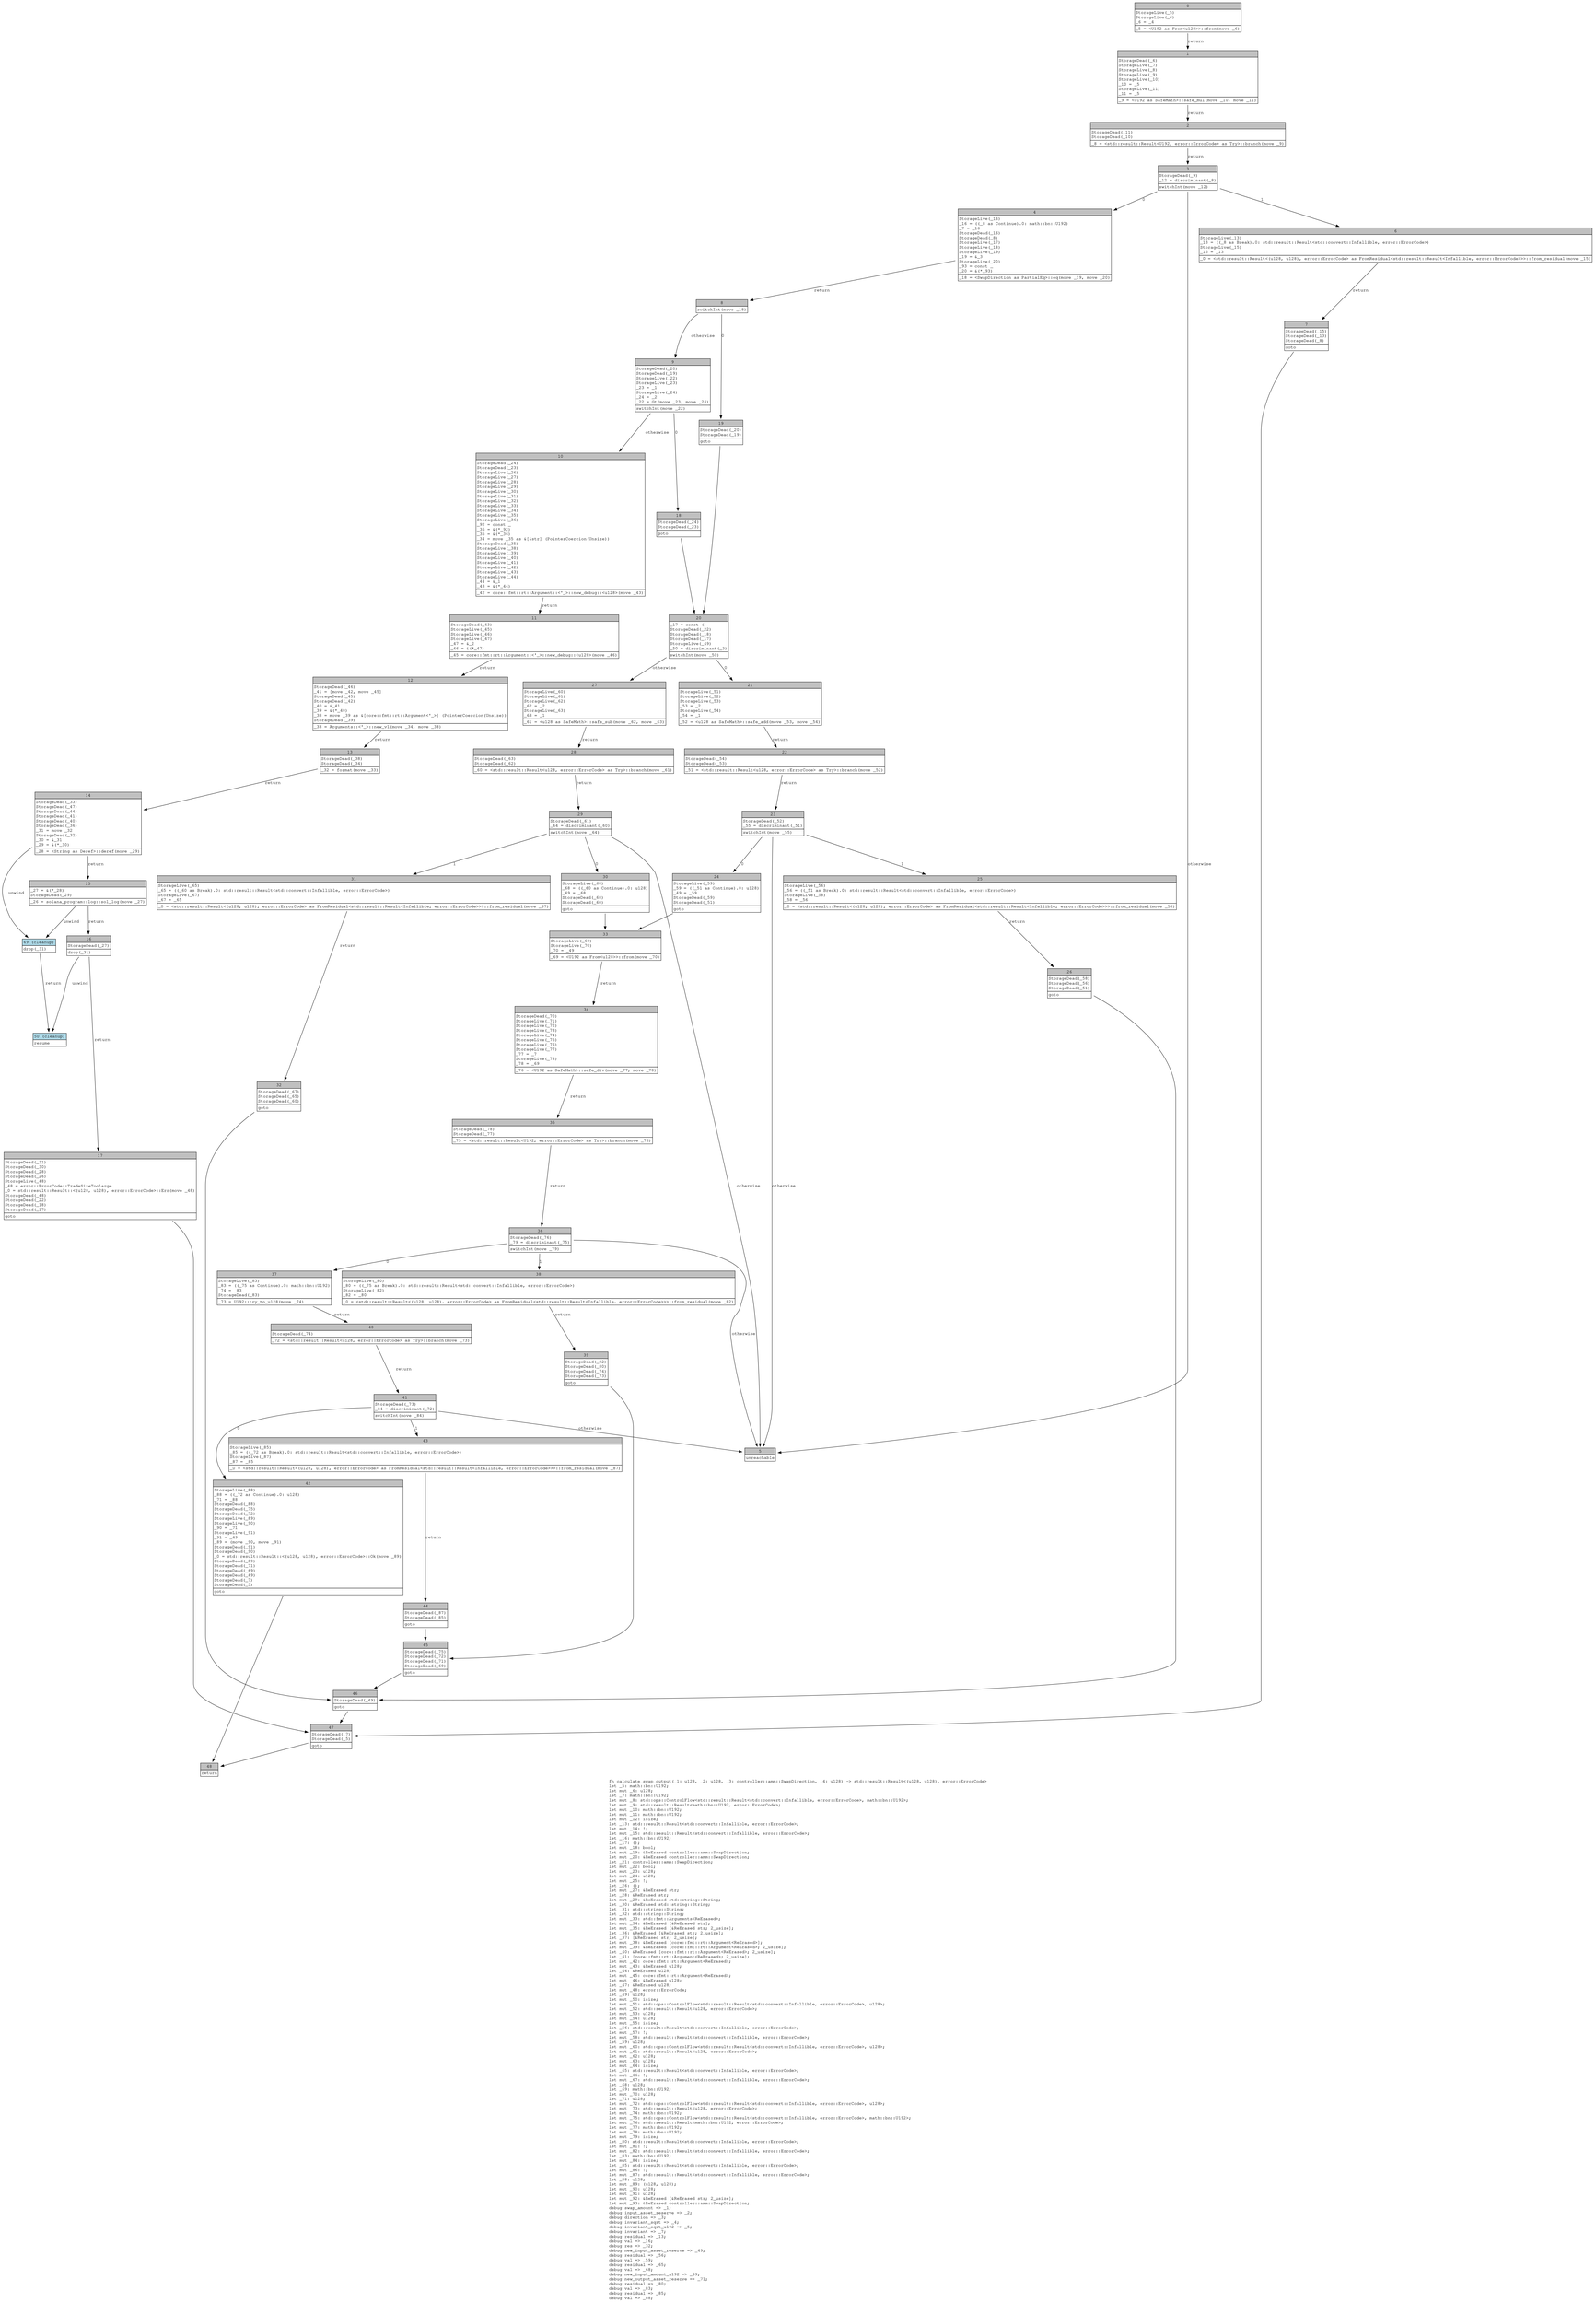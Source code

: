 digraph Mir_0_1805 {
    graph [fontname="Courier, monospace"];
    node [fontname="Courier, monospace"];
    edge [fontname="Courier, monospace"];
    label=<fn calculate_swap_output(_1: u128, _2: u128, _3: controller::amm::SwapDirection, _4: u128) -&gt; std::result::Result&lt;(u128, u128), error::ErrorCode&gt;<br align="left"/>let _5: math::bn::U192;<br align="left"/>let mut _6: u128;<br align="left"/>let _7: math::bn::U192;<br align="left"/>let mut _8: std::ops::ControlFlow&lt;std::result::Result&lt;std::convert::Infallible, error::ErrorCode&gt;, math::bn::U192&gt;;<br align="left"/>let mut _9: std::result::Result&lt;math::bn::U192, error::ErrorCode&gt;;<br align="left"/>let mut _10: math::bn::U192;<br align="left"/>let mut _11: math::bn::U192;<br align="left"/>let mut _12: isize;<br align="left"/>let _13: std::result::Result&lt;std::convert::Infallible, error::ErrorCode&gt;;<br align="left"/>let mut _14: !;<br align="left"/>let mut _15: std::result::Result&lt;std::convert::Infallible, error::ErrorCode&gt;;<br align="left"/>let _16: math::bn::U192;<br align="left"/>let _17: ();<br align="left"/>let mut _18: bool;<br align="left"/>let mut _19: &amp;ReErased controller::amm::SwapDirection;<br align="left"/>let mut _20: &amp;ReErased controller::amm::SwapDirection;<br align="left"/>let _21: controller::amm::SwapDirection;<br align="left"/>let mut _22: bool;<br align="left"/>let mut _23: u128;<br align="left"/>let mut _24: u128;<br align="left"/>let mut _25: !;<br align="left"/>let _26: ();<br align="left"/>let mut _27: &amp;ReErased str;<br align="left"/>let _28: &amp;ReErased str;<br align="left"/>let mut _29: &amp;ReErased std::string::String;<br align="left"/>let _30: &amp;ReErased std::string::String;<br align="left"/>let _31: std::string::String;<br align="left"/>let _32: std::string::String;<br align="left"/>let mut _33: std::fmt::Arguments&lt;ReErased&gt;;<br align="left"/>let mut _34: &amp;ReErased [&amp;ReErased str];<br align="left"/>let mut _35: &amp;ReErased [&amp;ReErased str; 2_usize];<br align="left"/>let _36: &amp;ReErased [&amp;ReErased str; 2_usize];<br align="left"/>let _37: [&amp;ReErased str; 2_usize];<br align="left"/>let mut _38: &amp;ReErased [core::fmt::rt::Argument&lt;ReErased&gt;];<br align="left"/>let mut _39: &amp;ReErased [core::fmt::rt::Argument&lt;ReErased&gt;; 2_usize];<br align="left"/>let _40: &amp;ReErased [core::fmt::rt::Argument&lt;ReErased&gt;; 2_usize];<br align="left"/>let _41: [core::fmt::rt::Argument&lt;ReErased&gt;; 2_usize];<br align="left"/>let mut _42: core::fmt::rt::Argument&lt;ReErased&gt;;<br align="left"/>let mut _43: &amp;ReErased u128;<br align="left"/>let _44: &amp;ReErased u128;<br align="left"/>let mut _45: core::fmt::rt::Argument&lt;ReErased&gt;;<br align="left"/>let mut _46: &amp;ReErased u128;<br align="left"/>let _47: &amp;ReErased u128;<br align="left"/>let mut _48: error::ErrorCode;<br align="left"/>let _49: u128;<br align="left"/>let mut _50: isize;<br align="left"/>let mut _51: std::ops::ControlFlow&lt;std::result::Result&lt;std::convert::Infallible, error::ErrorCode&gt;, u128&gt;;<br align="left"/>let mut _52: std::result::Result&lt;u128, error::ErrorCode&gt;;<br align="left"/>let mut _53: u128;<br align="left"/>let mut _54: u128;<br align="left"/>let mut _55: isize;<br align="left"/>let _56: std::result::Result&lt;std::convert::Infallible, error::ErrorCode&gt;;<br align="left"/>let mut _57: !;<br align="left"/>let mut _58: std::result::Result&lt;std::convert::Infallible, error::ErrorCode&gt;;<br align="left"/>let _59: u128;<br align="left"/>let mut _60: std::ops::ControlFlow&lt;std::result::Result&lt;std::convert::Infallible, error::ErrorCode&gt;, u128&gt;;<br align="left"/>let mut _61: std::result::Result&lt;u128, error::ErrorCode&gt;;<br align="left"/>let mut _62: u128;<br align="left"/>let mut _63: u128;<br align="left"/>let mut _64: isize;<br align="left"/>let _65: std::result::Result&lt;std::convert::Infallible, error::ErrorCode&gt;;<br align="left"/>let mut _66: !;<br align="left"/>let mut _67: std::result::Result&lt;std::convert::Infallible, error::ErrorCode&gt;;<br align="left"/>let _68: u128;<br align="left"/>let _69: math::bn::U192;<br align="left"/>let mut _70: u128;<br align="left"/>let _71: u128;<br align="left"/>let mut _72: std::ops::ControlFlow&lt;std::result::Result&lt;std::convert::Infallible, error::ErrorCode&gt;, u128&gt;;<br align="left"/>let mut _73: std::result::Result&lt;u128, error::ErrorCode&gt;;<br align="left"/>let mut _74: math::bn::U192;<br align="left"/>let mut _75: std::ops::ControlFlow&lt;std::result::Result&lt;std::convert::Infallible, error::ErrorCode&gt;, math::bn::U192&gt;;<br align="left"/>let mut _76: std::result::Result&lt;math::bn::U192, error::ErrorCode&gt;;<br align="left"/>let mut _77: math::bn::U192;<br align="left"/>let mut _78: math::bn::U192;<br align="left"/>let mut _79: isize;<br align="left"/>let _80: std::result::Result&lt;std::convert::Infallible, error::ErrorCode&gt;;<br align="left"/>let mut _81: !;<br align="left"/>let mut _82: std::result::Result&lt;std::convert::Infallible, error::ErrorCode&gt;;<br align="left"/>let _83: math::bn::U192;<br align="left"/>let mut _84: isize;<br align="left"/>let _85: std::result::Result&lt;std::convert::Infallible, error::ErrorCode&gt;;<br align="left"/>let mut _86: !;<br align="left"/>let mut _87: std::result::Result&lt;std::convert::Infallible, error::ErrorCode&gt;;<br align="left"/>let _88: u128;<br align="left"/>let mut _89: (u128, u128);<br align="left"/>let mut _90: u128;<br align="left"/>let mut _91: u128;<br align="left"/>let mut _92: &amp;ReErased [&amp;ReErased str; 2_usize];<br align="left"/>let mut _93: &amp;ReErased controller::amm::SwapDirection;<br align="left"/>debug swap_amount =&gt; _1;<br align="left"/>debug input_asset_reserve =&gt; _2;<br align="left"/>debug direction =&gt; _3;<br align="left"/>debug invariant_sqrt =&gt; _4;<br align="left"/>debug invariant_sqrt_u192 =&gt; _5;<br align="left"/>debug invariant =&gt; _7;<br align="left"/>debug residual =&gt; _13;<br align="left"/>debug val =&gt; _16;<br align="left"/>debug res =&gt; _32;<br align="left"/>debug new_input_asset_reserve =&gt; _49;<br align="left"/>debug residual =&gt; _56;<br align="left"/>debug val =&gt; _59;<br align="left"/>debug residual =&gt; _65;<br align="left"/>debug val =&gt; _68;<br align="left"/>debug new_input_amount_u192 =&gt; _69;<br align="left"/>debug new_output_asset_reserve =&gt; _71;<br align="left"/>debug residual =&gt; _80;<br align="left"/>debug val =&gt; _83;<br align="left"/>debug residual =&gt; _85;<br align="left"/>debug val =&gt; _88;<br align="left"/>>;
    bb0__0_1805 [shape="none", label=<<table border="0" cellborder="1" cellspacing="0"><tr><td bgcolor="gray" align="center" colspan="1">0</td></tr><tr><td align="left" balign="left">StorageLive(_5)<br/>StorageLive(_6)<br/>_6 = _4<br/></td></tr><tr><td align="left">_5 = &lt;U192 as From&lt;u128&gt;&gt;::from(move _6)</td></tr></table>>];
    bb1__0_1805 [shape="none", label=<<table border="0" cellborder="1" cellspacing="0"><tr><td bgcolor="gray" align="center" colspan="1">1</td></tr><tr><td align="left" balign="left">StorageDead(_6)<br/>StorageLive(_7)<br/>StorageLive(_8)<br/>StorageLive(_9)<br/>StorageLive(_10)<br/>_10 = _5<br/>StorageLive(_11)<br/>_11 = _5<br/></td></tr><tr><td align="left">_9 = &lt;U192 as SafeMath&gt;::safe_mul(move _10, move _11)</td></tr></table>>];
    bb2__0_1805 [shape="none", label=<<table border="0" cellborder="1" cellspacing="0"><tr><td bgcolor="gray" align="center" colspan="1">2</td></tr><tr><td align="left" balign="left">StorageDead(_11)<br/>StorageDead(_10)<br/></td></tr><tr><td align="left">_8 = &lt;std::result::Result&lt;U192, error::ErrorCode&gt; as Try&gt;::branch(move _9)</td></tr></table>>];
    bb3__0_1805 [shape="none", label=<<table border="0" cellborder="1" cellspacing="0"><tr><td bgcolor="gray" align="center" colspan="1">3</td></tr><tr><td align="left" balign="left">StorageDead(_9)<br/>_12 = discriminant(_8)<br/></td></tr><tr><td align="left">switchInt(move _12)</td></tr></table>>];
    bb4__0_1805 [shape="none", label=<<table border="0" cellborder="1" cellspacing="0"><tr><td bgcolor="gray" align="center" colspan="1">4</td></tr><tr><td align="left" balign="left">StorageLive(_16)<br/>_16 = ((_8 as Continue).0: math::bn::U192)<br/>_7 = _16<br/>StorageDead(_16)<br/>StorageDead(_8)<br/>StorageLive(_17)<br/>StorageLive(_18)<br/>StorageLive(_19)<br/>_19 = &amp;_3<br/>StorageLive(_20)<br/>_93 = const _<br/>_20 = &amp;(*_93)<br/></td></tr><tr><td align="left">_18 = &lt;SwapDirection as PartialEq&gt;::eq(move _19, move _20)</td></tr></table>>];
    bb5__0_1805 [shape="none", label=<<table border="0" cellborder="1" cellspacing="0"><tr><td bgcolor="gray" align="center" colspan="1">5</td></tr><tr><td align="left">unreachable</td></tr></table>>];
    bb6__0_1805 [shape="none", label=<<table border="0" cellborder="1" cellspacing="0"><tr><td bgcolor="gray" align="center" colspan="1">6</td></tr><tr><td align="left" balign="left">StorageLive(_13)<br/>_13 = ((_8 as Break).0: std::result::Result&lt;std::convert::Infallible, error::ErrorCode&gt;)<br/>StorageLive(_15)<br/>_15 = _13<br/></td></tr><tr><td align="left">_0 = &lt;std::result::Result&lt;(u128, u128), error::ErrorCode&gt; as FromResidual&lt;std::result::Result&lt;Infallible, error::ErrorCode&gt;&gt;&gt;::from_residual(move _15)</td></tr></table>>];
    bb7__0_1805 [shape="none", label=<<table border="0" cellborder="1" cellspacing="0"><tr><td bgcolor="gray" align="center" colspan="1">7</td></tr><tr><td align="left" balign="left">StorageDead(_15)<br/>StorageDead(_13)<br/>StorageDead(_8)<br/></td></tr><tr><td align="left">goto</td></tr></table>>];
    bb8__0_1805 [shape="none", label=<<table border="0" cellborder="1" cellspacing="0"><tr><td bgcolor="gray" align="center" colspan="1">8</td></tr><tr><td align="left">switchInt(move _18)</td></tr></table>>];
    bb9__0_1805 [shape="none", label=<<table border="0" cellborder="1" cellspacing="0"><tr><td bgcolor="gray" align="center" colspan="1">9</td></tr><tr><td align="left" balign="left">StorageDead(_20)<br/>StorageDead(_19)<br/>StorageLive(_22)<br/>StorageLive(_23)<br/>_23 = _1<br/>StorageLive(_24)<br/>_24 = _2<br/>_22 = Gt(move _23, move _24)<br/></td></tr><tr><td align="left">switchInt(move _22)</td></tr></table>>];
    bb10__0_1805 [shape="none", label=<<table border="0" cellborder="1" cellspacing="0"><tr><td bgcolor="gray" align="center" colspan="1">10</td></tr><tr><td align="left" balign="left">StorageDead(_24)<br/>StorageDead(_23)<br/>StorageLive(_26)<br/>StorageLive(_27)<br/>StorageLive(_28)<br/>StorageLive(_29)<br/>StorageLive(_30)<br/>StorageLive(_31)<br/>StorageLive(_32)<br/>StorageLive(_33)<br/>StorageLive(_34)<br/>StorageLive(_35)<br/>StorageLive(_36)<br/>_92 = const _<br/>_36 = &amp;(*_92)<br/>_35 = &amp;(*_36)<br/>_34 = move _35 as &amp;[&amp;str] (PointerCoercion(Unsize))<br/>StorageDead(_35)<br/>StorageLive(_38)<br/>StorageLive(_39)<br/>StorageLive(_40)<br/>StorageLive(_41)<br/>StorageLive(_42)<br/>StorageLive(_43)<br/>StorageLive(_44)<br/>_44 = &amp;_1<br/>_43 = &amp;(*_44)<br/></td></tr><tr><td align="left">_42 = core::fmt::rt::Argument::&lt;'_&gt;::new_debug::&lt;u128&gt;(move _43)</td></tr></table>>];
    bb11__0_1805 [shape="none", label=<<table border="0" cellborder="1" cellspacing="0"><tr><td bgcolor="gray" align="center" colspan="1">11</td></tr><tr><td align="left" balign="left">StorageDead(_43)<br/>StorageLive(_45)<br/>StorageLive(_46)<br/>StorageLive(_47)<br/>_47 = &amp;_2<br/>_46 = &amp;(*_47)<br/></td></tr><tr><td align="left">_45 = core::fmt::rt::Argument::&lt;'_&gt;::new_debug::&lt;u128&gt;(move _46)</td></tr></table>>];
    bb12__0_1805 [shape="none", label=<<table border="0" cellborder="1" cellspacing="0"><tr><td bgcolor="gray" align="center" colspan="1">12</td></tr><tr><td align="left" balign="left">StorageDead(_46)<br/>_41 = [move _42, move _45]<br/>StorageDead(_45)<br/>StorageDead(_42)<br/>_40 = &amp;_41<br/>_39 = &amp;(*_40)<br/>_38 = move _39 as &amp;[core::fmt::rt::Argument&lt;'_&gt;] (PointerCoercion(Unsize))<br/>StorageDead(_39)<br/></td></tr><tr><td align="left">_33 = Arguments::&lt;'_&gt;::new_v1(move _34, move _38)</td></tr></table>>];
    bb13__0_1805 [shape="none", label=<<table border="0" cellborder="1" cellspacing="0"><tr><td bgcolor="gray" align="center" colspan="1">13</td></tr><tr><td align="left" balign="left">StorageDead(_38)<br/>StorageDead(_34)<br/></td></tr><tr><td align="left">_32 = format(move _33)</td></tr></table>>];
    bb14__0_1805 [shape="none", label=<<table border="0" cellborder="1" cellspacing="0"><tr><td bgcolor="gray" align="center" colspan="1">14</td></tr><tr><td align="left" balign="left">StorageDead(_33)<br/>StorageDead(_47)<br/>StorageDead(_44)<br/>StorageDead(_41)<br/>StorageDead(_40)<br/>StorageDead(_36)<br/>_31 = move _32<br/>StorageDead(_32)<br/>_30 = &amp;_31<br/>_29 = &amp;(*_30)<br/></td></tr><tr><td align="left">_28 = &lt;String as Deref&gt;::deref(move _29)</td></tr></table>>];
    bb15__0_1805 [shape="none", label=<<table border="0" cellborder="1" cellspacing="0"><tr><td bgcolor="gray" align="center" colspan="1">15</td></tr><tr><td align="left" balign="left">_27 = &amp;(*_28)<br/>StorageDead(_29)<br/></td></tr><tr><td align="left">_26 = solana_program::log::sol_log(move _27)</td></tr></table>>];
    bb16__0_1805 [shape="none", label=<<table border="0" cellborder="1" cellspacing="0"><tr><td bgcolor="gray" align="center" colspan="1">16</td></tr><tr><td align="left" balign="left">StorageDead(_27)<br/></td></tr><tr><td align="left">drop(_31)</td></tr></table>>];
    bb17__0_1805 [shape="none", label=<<table border="0" cellborder="1" cellspacing="0"><tr><td bgcolor="gray" align="center" colspan="1">17</td></tr><tr><td align="left" balign="left">StorageDead(_31)<br/>StorageDead(_30)<br/>StorageDead(_28)<br/>StorageDead(_26)<br/>StorageLive(_48)<br/>_48 = error::ErrorCode::TradeSizeTooLarge<br/>_0 = std::result::Result::&lt;(u128, u128), error::ErrorCode&gt;::Err(move _48)<br/>StorageDead(_48)<br/>StorageDead(_22)<br/>StorageDead(_18)<br/>StorageDead(_17)<br/></td></tr><tr><td align="left">goto</td></tr></table>>];
    bb18__0_1805 [shape="none", label=<<table border="0" cellborder="1" cellspacing="0"><tr><td bgcolor="gray" align="center" colspan="1">18</td></tr><tr><td align="left" balign="left">StorageDead(_24)<br/>StorageDead(_23)<br/></td></tr><tr><td align="left">goto</td></tr></table>>];
    bb19__0_1805 [shape="none", label=<<table border="0" cellborder="1" cellspacing="0"><tr><td bgcolor="gray" align="center" colspan="1">19</td></tr><tr><td align="left" balign="left">StorageDead(_20)<br/>StorageDead(_19)<br/></td></tr><tr><td align="left">goto</td></tr></table>>];
    bb20__0_1805 [shape="none", label=<<table border="0" cellborder="1" cellspacing="0"><tr><td bgcolor="gray" align="center" colspan="1">20</td></tr><tr><td align="left" balign="left">_17 = const ()<br/>StorageDead(_22)<br/>StorageDead(_18)<br/>StorageDead(_17)<br/>StorageLive(_49)<br/>_50 = discriminant(_3)<br/></td></tr><tr><td align="left">switchInt(move _50)</td></tr></table>>];
    bb21__0_1805 [shape="none", label=<<table border="0" cellborder="1" cellspacing="0"><tr><td bgcolor="gray" align="center" colspan="1">21</td></tr><tr><td align="left" balign="left">StorageLive(_51)<br/>StorageLive(_52)<br/>StorageLive(_53)<br/>_53 = _2<br/>StorageLive(_54)<br/>_54 = _1<br/></td></tr><tr><td align="left">_52 = &lt;u128 as SafeMath&gt;::safe_add(move _53, move _54)</td></tr></table>>];
    bb22__0_1805 [shape="none", label=<<table border="0" cellborder="1" cellspacing="0"><tr><td bgcolor="gray" align="center" colspan="1">22</td></tr><tr><td align="left" balign="left">StorageDead(_54)<br/>StorageDead(_53)<br/></td></tr><tr><td align="left">_51 = &lt;std::result::Result&lt;u128, error::ErrorCode&gt; as Try&gt;::branch(move _52)</td></tr></table>>];
    bb23__0_1805 [shape="none", label=<<table border="0" cellborder="1" cellspacing="0"><tr><td bgcolor="gray" align="center" colspan="1">23</td></tr><tr><td align="left" balign="left">StorageDead(_52)<br/>_55 = discriminant(_51)<br/></td></tr><tr><td align="left">switchInt(move _55)</td></tr></table>>];
    bb24__0_1805 [shape="none", label=<<table border="0" cellborder="1" cellspacing="0"><tr><td bgcolor="gray" align="center" colspan="1">24</td></tr><tr><td align="left" balign="left">StorageLive(_59)<br/>_59 = ((_51 as Continue).0: u128)<br/>_49 = _59<br/>StorageDead(_59)<br/>StorageDead(_51)<br/></td></tr><tr><td align="left">goto</td></tr></table>>];
    bb25__0_1805 [shape="none", label=<<table border="0" cellborder="1" cellspacing="0"><tr><td bgcolor="gray" align="center" colspan="1">25</td></tr><tr><td align="left" balign="left">StorageLive(_56)<br/>_56 = ((_51 as Break).0: std::result::Result&lt;std::convert::Infallible, error::ErrorCode&gt;)<br/>StorageLive(_58)<br/>_58 = _56<br/></td></tr><tr><td align="left">_0 = &lt;std::result::Result&lt;(u128, u128), error::ErrorCode&gt; as FromResidual&lt;std::result::Result&lt;Infallible, error::ErrorCode&gt;&gt;&gt;::from_residual(move _58)</td></tr></table>>];
    bb26__0_1805 [shape="none", label=<<table border="0" cellborder="1" cellspacing="0"><tr><td bgcolor="gray" align="center" colspan="1">26</td></tr><tr><td align="left" balign="left">StorageDead(_58)<br/>StorageDead(_56)<br/>StorageDead(_51)<br/></td></tr><tr><td align="left">goto</td></tr></table>>];
    bb27__0_1805 [shape="none", label=<<table border="0" cellborder="1" cellspacing="0"><tr><td bgcolor="gray" align="center" colspan="1">27</td></tr><tr><td align="left" balign="left">StorageLive(_60)<br/>StorageLive(_61)<br/>StorageLive(_62)<br/>_62 = _2<br/>StorageLive(_63)<br/>_63 = _1<br/></td></tr><tr><td align="left">_61 = &lt;u128 as SafeMath&gt;::safe_sub(move _62, move _63)</td></tr></table>>];
    bb28__0_1805 [shape="none", label=<<table border="0" cellborder="1" cellspacing="0"><tr><td bgcolor="gray" align="center" colspan="1">28</td></tr><tr><td align="left" balign="left">StorageDead(_63)<br/>StorageDead(_62)<br/></td></tr><tr><td align="left">_60 = &lt;std::result::Result&lt;u128, error::ErrorCode&gt; as Try&gt;::branch(move _61)</td></tr></table>>];
    bb29__0_1805 [shape="none", label=<<table border="0" cellborder="1" cellspacing="0"><tr><td bgcolor="gray" align="center" colspan="1">29</td></tr><tr><td align="left" balign="left">StorageDead(_61)<br/>_64 = discriminant(_60)<br/></td></tr><tr><td align="left">switchInt(move _64)</td></tr></table>>];
    bb30__0_1805 [shape="none", label=<<table border="0" cellborder="1" cellspacing="0"><tr><td bgcolor="gray" align="center" colspan="1">30</td></tr><tr><td align="left" balign="left">StorageLive(_68)<br/>_68 = ((_60 as Continue).0: u128)<br/>_49 = _68<br/>StorageDead(_68)<br/>StorageDead(_60)<br/></td></tr><tr><td align="left">goto</td></tr></table>>];
    bb31__0_1805 [shape="none", label=<<table border="0" cellborder="1" cellspacing="0"><tr><td bgcolor="gray" align="center" colspan="1">31</td></tr><tr><td align="left" balign="left">StorageLive(_65)<br/>_65 = ((_60 as Break).0: std::result::Result&lt;std::convert::Infallible, error::ErrorCode&gt;)<br/>StorageLive(_67)<br/>_67 = _65<br/></td></tr><tr><td align="left">_0 = &lt;std::result::Result&lt;(u128, u128), error::ErrorCode&gt; as FromResidual&lt;std::result::Result&lt;Infallible, error::ErrorCode&gt;&gt;&gt;::from_residual(move _67)</td></tr></table>>];
    bb32__0_1805 [shape="none", label=<<table border="0" cellborder="1" cellspacing="0"><tr><td bgcolor="gray" align="center" colspan="1">32</td></tr><tr><td align="left" balign="left">StorageDead(_67)<br/>StorageDead(_65)<br/>StorageDead(_60)<br/></td></tr><tr><td align="left">goto</td></tr></table>>];
    bb33__0_1805 [shape="none", label=<<table border="0" cellborder="1" cellspacing="0"><tr><td bgcolor="gray" align="center" colspan="1">33</td></tr><tr><td align="left" balign="left">StorageLive(_69)<br/>StorageLive(_70)<br/>_70 = _49<br/></td></tr><tr><td align="left">_69 = &lt;U192 as From&lt;u128&gt;&gt;::from(move _70)</td></tr></table>>];
    bb34__0_1805 [shape="none", label=<<table border="0" cellborder="1" cellspacing="0"><tr><td bgcolor="gray" align="center" colspan="1">34</td></tr><tr><td align="left" balign="left">StorageDead(_70)<br/>StorageLive(_71)<br/>StorageLive(_72)<br/>StorageLive(_73)<br/>StorageLive(_74)<br/>StorageLive(_75)<br/>StorageLive(_76)<br/>StorageLive(_77)<br/>_77 = _7<br/>StorageLive(_78)<br/>_78 = _69<br/></td></tr><tr><td align="left">_76 = &lt;U192 as SafeMath&gt;::safe_div(move _77, move _78)</td></tr></table>>];
    bb35__0_1805 [shape="none", label=<<table border="0" cellborder="1" cellspacing="0"><tr><td bgcolor="gray" align="center" colspan="1">35</td></tr><tr><td align="left" balign="left">StorageDead(_78)<br/>StorageDead(_77)<br/></td></tr><tr><td align="left">_75 = &lt;std::result::Result&lt;U192, error::ErrorCode&gt; as Try&gt;::branch(move _76)</td></tr></table>>];
    bb36__0_1805 [shape="none", label=<<table border="0" cellborder="1" cellspacing="0"><tr><td bgcolor="gray" align="center" colspan="1">36</td></tr><tr><td align="left" balign="left">StorageDead(_76)<br/>_79 = discriminant(_75)<br/></td></tr><tr><td align="left">switchInt(move _79)</td></tr></table>>];
    bb37__0_1805 [shape="none", label=<<table border="0" cellborder="1" cellspacing="0"><tr><td bgcolor="gray" align="center" colspan="1">37</td></tr><tr><td align="left" balign="left">StorageLive(_83)<br/>_83 = ((_75 as Continue).0: math::bn::U192)<br/>_74 = _83<br/>StorageDead(_83)<br/></td></tr><tr><td align="left">_73 = U192::try_to_u128(move _74)</td></tr></table>>];
    bb38__0_1805 [shape="none", label=<<table border="0" cellborder="1" cellspacing="0"><tr><td bgcolor="gray" align="center" colspan="1">38</td></tr><tr><td align="left" balign="left">StorageLive(_80)<br/>_80 = ((_75 as Break).0: std::result::Result&lt;std::convert::Infallible, error::ErrorCode&gt;)<br/>StorageLive(_82)<br/>_82 = _80<br/></td></tr><tr><td align="left">_0 = &lt;std::result::Result&lt;(u128, u128), error::ErrorCode&gt; as FromResidual&lt;std::result::Result&lt;Infallible, error::ErrorCode&gt;&gt;&gt;::from_residual(move _82)</td></tr></table>>];
    bb39__0_1805 [shape="none", label=<<table border="0" cellborder="1" cellspacing="0"><tr><td bgcolor="gray" align="center" colspan="1">39</td></tr><tr><td align="left" balign="left">StorageDead(_82)<br/>StorageDead(_80)<br/>StorageDead(_74)<br/>StorageDead(_73)<br/></td></tr><tr><td align="left">goto</td></tr></table>>];
    bb40__0_1805 [shape="none", label=<<table border="0" cellborder="1" cellspacing="0"><tr><td bgcolor="gray" align="center" colspan="1">40</td></tr><tr><td align="left" balign="left">StorageDead(_74)<br/></td></tr><tr><td align="left">_72 = &lt;std::result::Result&lt;u128, error::ErrorCode&gt; as Try&gt;::branch(move _73)</td></tr></table>>];
    bb41__0_1805 [shape="none", label=<<table border="0" cellborder="1" cellspacing="0"><tr><td bgcolor="gray" align="center" colspan="1">41</td></tr><tr><td align="left" balign="left">StorageDead(_73)<br/>_84 = discriminant(_72)<br/></td></tr><tr><td align="left">switchInt(move _84)</td></tr></table>>];
    bb42__0_1805 [shape="none", label=<<table border="0" cellborder="1" cellspacing="0"><tr><td bgcolor="gray" align="center" colspan="1">42</td></tr><tr><td align="left" balign="left">StorageLive(_88)<br/>_88 = ((_72 as Continue).0: u128)<br/>_71 = _88<br/>StorageDead(_88)<br/>StorageDead(_75)<br/>StorageDead(_72)<br/>StorageLive(_89)<br/>StorageLive(_90)<br/>_90 = _71<br/>StorageLive(_91)<br/>_91 = _49<br/>_89 = (move _90, move _91)<br/>StorageDead(_91)<br/>StorageDead(_90)<br/>_0 = std::result::Result::&lt;(u128, u128), error::ErrorCode&gt;::Ok(move _89)<br/>StorageDead(_89)<br/>StorageDead(_71)<br/>StorageDead(_69)<br/>StorageDead(_49)<br/>StorageDead(_7)<br/>StorageDead(_5)<br/></td></tr><tr><td align="left">goto</td></tr></table>>];
    bb43__0_1805 [shape="none", label=<<table border="0" cellborder="1" cellspacing="0"><tr><td bgcolor="gray" align="center" colspan="1">43</td></tr><tr><td align="left" balign="left">StorageLive(_85)<br/>_85 = ((_72 as Break).0: std::result::Result&lt;std::convert::Infallible, error::ErrorCode&gt;)<br/>StorageLive(_87)<br/>_87 = _85<br/></td></tr><tr><td align="left">_0 = &lt;std::result::Result&lt;(u128, u128), error::ErrorCode&gt; as FromResidual&lt;std::result::Result&lt;Infallible, error::ErrorCode&gt;&gt;&gt;::from_residual(move _87)</td></tr></table>>];
    bb44__0_1805 [shape="none", label=<<table border="0" cellborder="1" cellspacing="0"><tr><td bgcolor="gray" align="center" colspan="1">44</td></tr><tr><td align="left" balign="left">StorageDead(_87)<br/>StorageDead(_85)<br/></td></tr><tr><td align="left">goto</td></tr></table>>];
    bb45__0_1805 [shape="none", label=<<table border="0" cellborder="1" cellspacing="0"><tr><td bgcolor="gray" align="center" colspan="1">45</td></tr><tr><td align="left" balign="left">StorageDead(_75)<br/>StorageDead(_72)<br/>StorageDead(_71)<br/>StorageDead(_69)<br/></td></tr><tr><td align="left">goto</td></tr></table>>];
    bb46__0_1805 [shape="none", label=<<table border="0" cellborder="1" cellspacing="0"><tr><td bgcolor="gray" align="center" colspan="1">46</td></tr><tr><td align="left" balign="left">StorageDead(_49)<br/></td></tr><tr><td align="left">goto</td></tr></table>>];
    bb47__0_1805 [shape="none", label=<<table border="0" cellborder="1" cellspacing="0"><tr><td bgcolor="gray" align="center" colspan="1">47</td></tr><tr><td align="left" balign="left">StorageDead(_7)<br/>StorageDead(_5)<br/></td></tr><tr><td align="left">goto</td></tr></table>>];
    bb48__0_1805 [shape="none", label=<<table border="0" cellborder="1" cellspacing="0"><tr><td bgcolor="gray" align="center" colspan="1">48</td></tr><tr><td align="left">return</td></tr></table>>];
    bb49__0_1805 [shape="none", label=<<table border="0" cellborder="1" cellspacing="0"><tr><td bgcolor="lightblue" align="center" colspan="1">49 (cleanup)</td></tr><tr><td align="left">drop(_31)</td></tr></table>>];
    bb50__0_1805 [shape="none", label=<<table border="0" cellborder="1" cellspacing="0"><tr><td bgcolor="lightblue" align="center" colspan="1">50 (cleanup)</td></tr><tr><td align="left">resume</td></tr></table>>];
    bb0__0_1805 -> bb1__0_1805 [label="return"];
    bb1__0_1805 -> bb2__0_1805 [label="return"];
    bb2__0_1805 -> bb3__0_1805 [label="return"];
    bb3__0_1805 -> bb4__0_1805 [label="0"];
    bb3__0_1805 -> bb6__0_1805 [label="1"];
    bb3__0_1805 -> bb5__0_1805 [label="otherwise"];
    bb4__0_1805 -> bb8__0_1805 [label="return"];
    bb6__0_1805 -> bb7__0_1805 [label="return"];
    bb7__0_1805 -> bb47__0_1805 [label=""];
    bb8__0_1805 -> bb19__0_1805 [label="0"];
    bb8__0_1805 -> bb9__0_1805 [label="otherwise"];
    bb9__0_1805 -> bb18__0_1805 [label="0"];
    bb9__0_1805 -> bb10__0_1805 [label="otherwise"];
    bb10__0_1805 -> bb11__0_1805 [label="return"];
    bb11__0_1805 -> bb12__0_1805 [label="return"];
    bb12__0_1805 -> bb13__0_1805 [label="return"];
    bb13__0_1805 -> bb14__0_1805 [label="return"];
    bb14__0_1805 -> bb15__0_1805 [label="return"];
    bb14__0_1805 -> bb49__0_1805 [label="unwind"];
    bb15__0_1805 -> bb16__0_1805 [label="return"];
    bb15__0_1805 -> bb49__0_1805 [label="unwind"];
    bb16__0_1805 -> bb17__0_1805 [label="return"];
    bb16__0_1805 -> bb50__0_1805 [label="unwind"];
    bb17__0_1805 -> bb47__0_1805 [label=""];
    bb18__0_1805 -> bb20__0_1805 [label=""];
    bb19__0_1805 -> bb20__0_1805 [label=""];
    bb20__0_1805 -> bb21__0_1805 [label="0"];
    bb20__0_1805 -> bb27__0_1805 [label="otherwise"];
    bb21__0_1805 -> bb22__0_1805 [label="return"];
    bb22__0_1805 -> bb23__0_1805 [label="return"];
    bb23__0_1805 -> bb24__0_1805 [label="0"];
    bb23__0_1805 -> bb25__0_1805 [label="1"];
    bb23__0_1805 -> bb5__0_1805 [label="otherwise"];
    bb24__0_1805 -> bb33__0_1805 [label=""];
    bb25__0_1805 -> bb26__0_1805 [label="return"];
    bb26__0_1805 -> bb46__0_1805 [label=""];
    bb27__0_1805 -> bb28__0_1805 [label="return"];
    bb28__0_1805 -> bb29__0_1805 [label="return"];
    bb29__0_1805 -> bb30__0_1805 [label="0"];
    bb29__0_1805 -> bb31__0_1805 [label="1"];
    bb29__0_1805 -> bb5__0_1805 [label="otherwise"];
    bb30__0_1805 -> bb33__0_1805 [label=""];
    bb31__0_1805 -> bb32__0_1805 [label="return"];
    bb32__0_1805 -> bb46__0_1805 [label=""];
    bb33__0_1805 -> bb34__0_1805 [label="return"];
    bb34__0_1805 -> bb35__0_1805 [label="return"];
    bb35__0_1805 -> bb36__0_1805 [label="return"];
    bb36__0_1805 -> bb37__0_1805 [label="0"];
    bb36__0_1805 -> bb38__0_1805 [label="1"];
    bb36__0_1805 -> bb5__0_1805 [label="otherwise"];
    bb37__0_1805 -> bb40__0_1805 [label="return"];
    bb38__0_1805 -> bb39__0_1805 [label="return"];
    bb39__0_1805 -> bb45__0_1805 [label=""];
    bb40__0_1805 -> bb41__0_1805 [label="return"];
    bb41__0_1805 -> bb42__0_1805 [label="0"];
    bb41__0_1805 -> bb43__0_1805 [label="1"];
    bb41__0_1805 -> bb5__0_1805 [label="otherwise"];
    bb42__0_1805 -> bb48__0_1805 [label=""];
    bb43__0_1805 -> bb44__0_1805 [label="return"];
    bb44__0_1805 -> bb45__0_1805 [label=""];
    bb45__0_1805 -> bb46__0_1805 [label=""];
    bb46__0_1805 -> bb47__0_1805 [label=""];
    bb47__0_1805 -> bb48__0_1805 [label=""];
    bb49__0_1805 -> bb50__0_1805 [label="return"];
}
